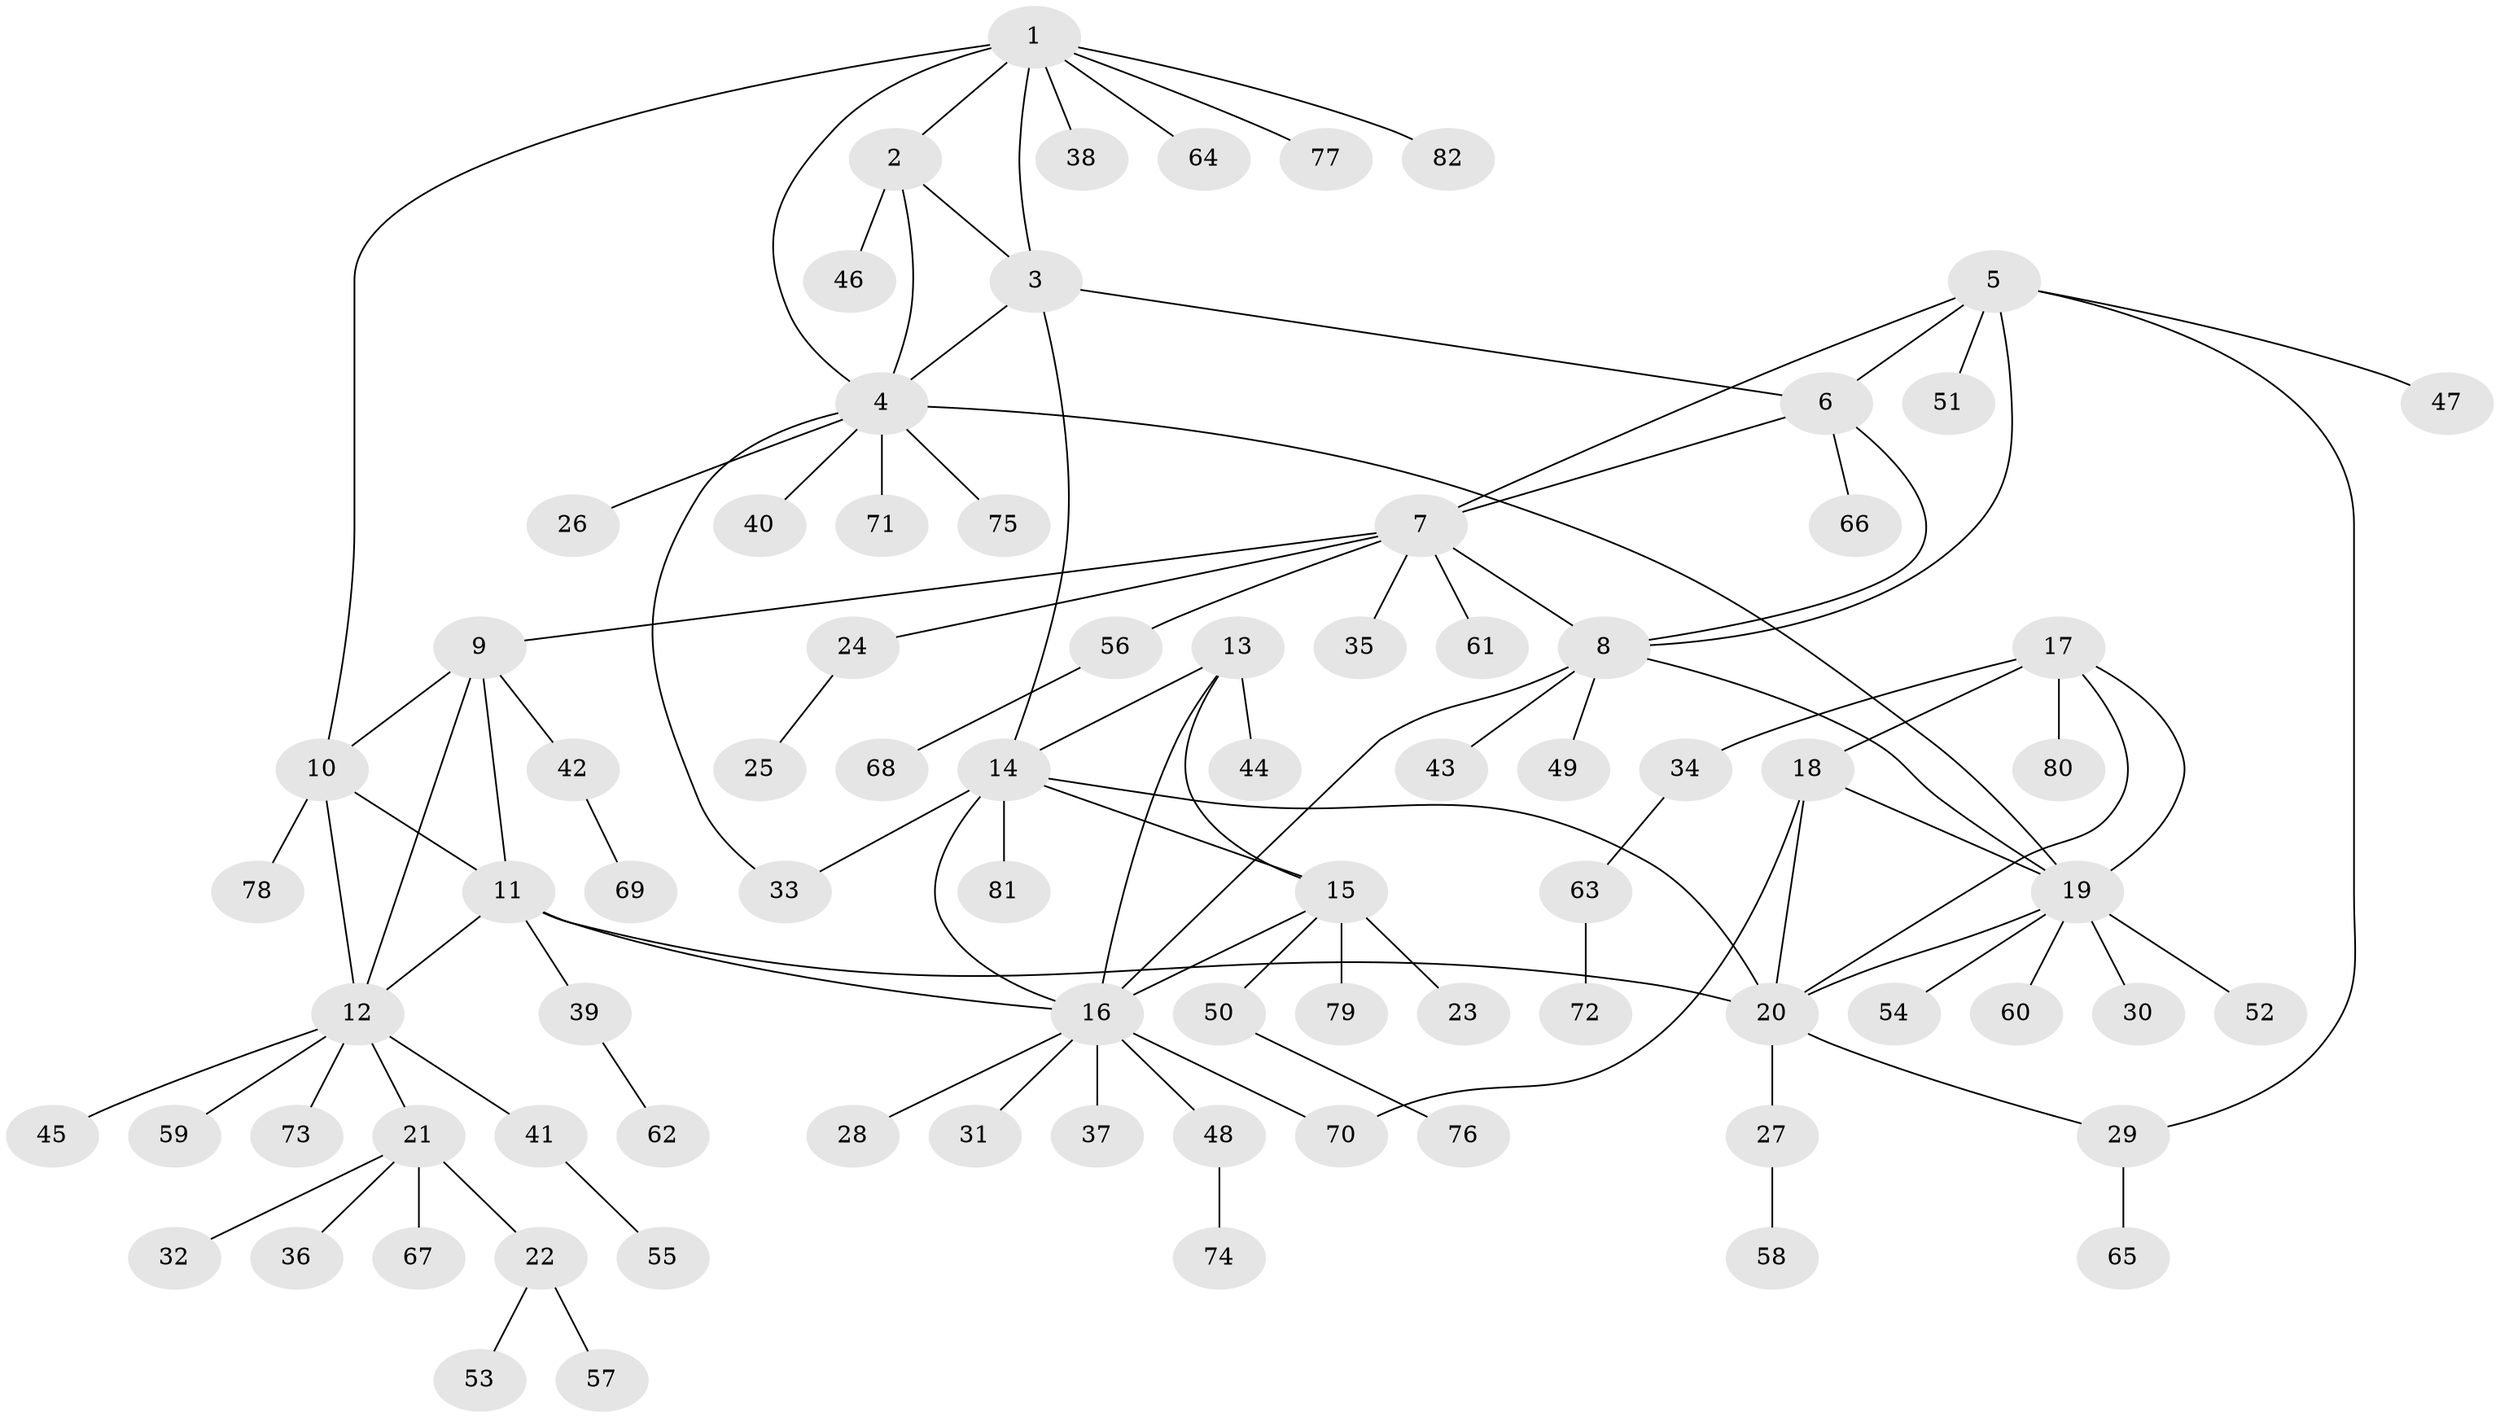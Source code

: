 // Generated by graph-tools (version 1.1) at 2025/50/03/09/25 03:50:33]
// undirected, 82 vertices, 105 edges
graph export_dot {
graph [start="1"]
  node [color=gray90,style=filled];
  1;
  2;
  3;
  4;
  5;
  6;
  7;
  8;
  9;
  10;
  11;
  12;
  13;
  14;
  15;
  16;
  17;
  18;
  19;
  20;
  21;
  22;
  23;
  24;
  25;
  26;
  27;
  28;
  29;
  30;
  31;
  32;
  33;
  34;
  35;
  36;
  37;
  38;
  39;
  40;
  41;
  42;
  43;
  44;
  45;
  46;
  47;
  48;
  49;
  50;
  51;
  52;
  53;
  54;
  55;
  56;
  57;
  58;
  59;
  60;
  61;
  62;
  63;
  64;
  65;
  66;
  67;
  68;
  69;
  70;
  71;
  72;
  73;
  74;
  75;
  76;
  77;
  78;
  79;
  80;
  81;
  82;
  1 -- 2;
  1 -- 3;
  1 -- 4;
  1 -- 10;
  1 -- 38;
  1 -- 64;
  1 -- 77;
  1 -- 82;
  2 -- 3;
  2 -- 4;
  2 -- 46;
  3 -- 4;
  3 -- 6;
  3 -- 14;
  4 -- 19;
  4 -- 26;
  4 -- 33;
  4 -- 40;
  4 -- 71;
  4 -- 75;
  5 -- 6;
  5 -- 7;
  5 -- 8;
  5 -- 29;
  5 -- 47;
  5 -- 51;
  6 -- 7;
  6 -- 8;
  6 -- 66;
  7 -- 8;
  7 -- 9;
  7 -- 24;
  7 -- 35;
  7 -- 56;
  7 -- 61;
  8 -- 16;
  8 -- 19;
  8 -- 43;
  8 -- 49;
  9 -- 10;
  9 -- 11;
  9 -- 12;
  9 -- 42;
  10 -- 11;
  10 -- 12;
  10 -- 78;
  11 -- 12;
  11 -- 16;
  11 -- 20;
  11 -- 39;
  12 -- 21;
  12 -- 41;
  12 -- 45;
  12 -- 59;
  12 -- 73;
  13 -- 14;
  13 -- 15;
  13 -- 16;
  13 -- 44;
  14 -- 15;
  14 -- 16;
  14 -- 20;
  14 -- 33;
  14 -- 81;
  15 -- 16;
  15 -- 23;
  15 -- 50;
  15 -- 79;
  16 -- 28;
  16 -- 31;
  16 -- 37;
  16 -- 48;
  16 -- 70;
  17 -- 18;
  17 -- 19;
  17 -- 20;
  17 -- 34;
  17 -- 80;
  18 -- 19;
  18 -- 20;
  18 -- 70;
  19 -- 20;
  19 -- 30;
  19 -- 52;
  19 -- 54;
  19 -- 60;
  20 -- 27;
  20 -- 29;
  21 -- 22;
  21 -- 32;
  21 -- 36;
  21 -- 67;
  22 -- 53;
  22 -- 57;
  24 -- 25;
  27 -- 58;
  29 -- 65;
  34 -- 63;
  39 -- 62;
  41 -- 55;
  42 -- 69;
  48 -- 74;
  50 -- 76;
  56 -- 68;
  63 -- 72;
}
